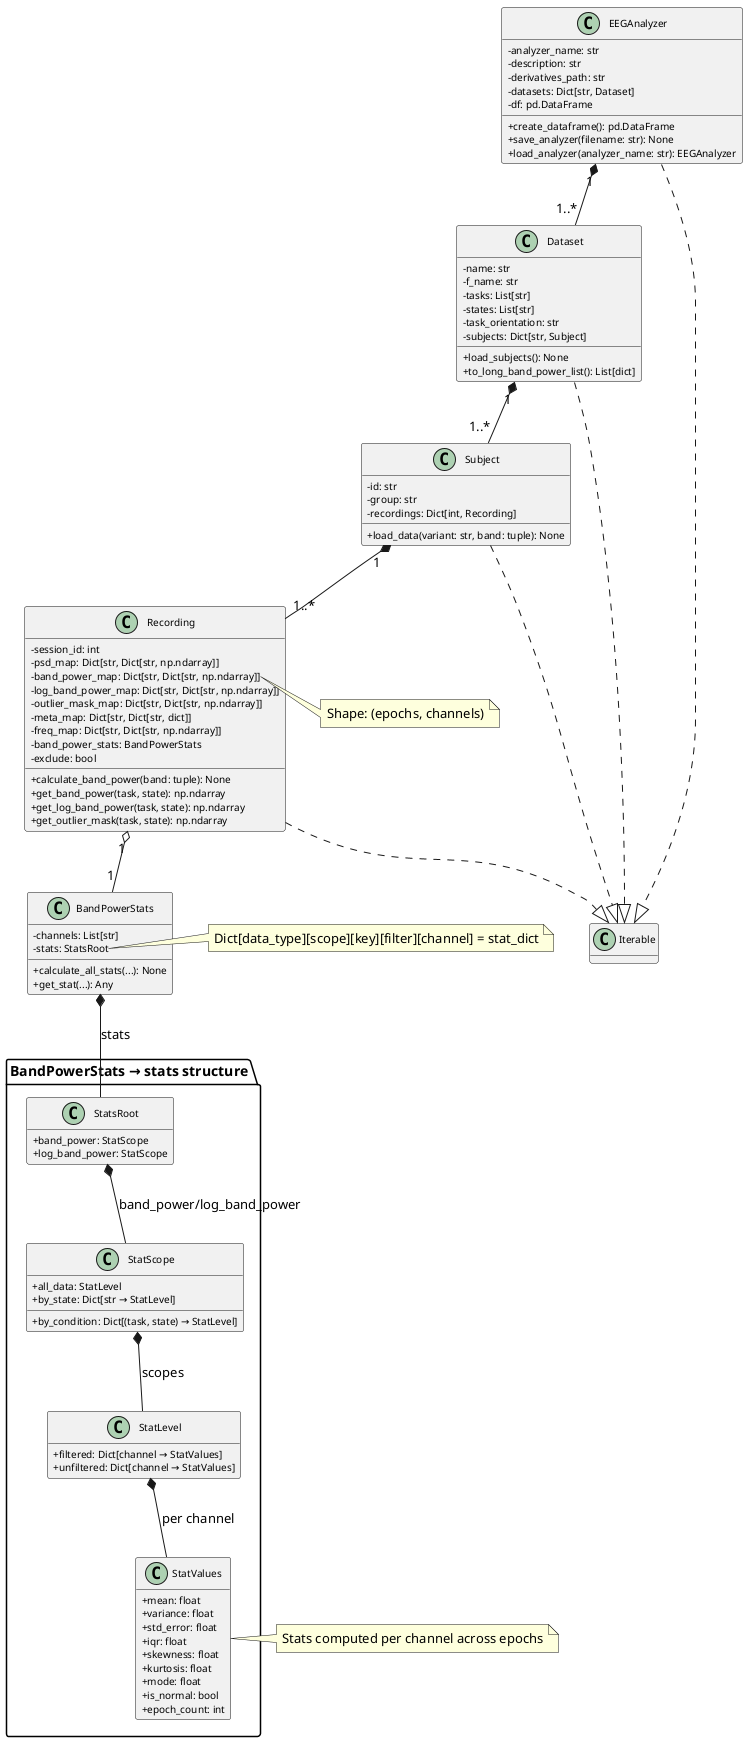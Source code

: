 @startuml
skinparam classAttributeIconSize 0
skinparam classFontSize 11
skinparam classAttributeFontSize 10
skinparam classMethodFontSize 10
hide empty methods

'=====================================
' Core Classes
'=====================================

class EEGAnalyzer {
  - analyzer_name: str
  - description: str
  - derivatives_path: str
  - datasets: Dict[str, Dataset]
  - df: pd.DataFrame
  + create_dataframe(): pd.DataFrame
  + save_analyzer(filename: str): None
  + load_analyzer(analyzer_name: str): EEGAnalyzer
}

class Dataset {
  - name: str
  - f_name: str
  - tasks: List[str]
  - states: List[str]
  - task_orientation: str
  - subjects: Dict[str, Subject]
  + load_subjects(): None
  + to_long_band_power_list(): List[dict]
}

class Subject {
  - id: str
  - group: str
  - recordings: Dict[int, Recording]
  + load_data(variant: str, band: tuple): None
}

class Recording {
  - session_id: int
  - psd_map: Dict[str, Dict[str, np.ndarray]]
  - band_power_map: Dict[str, Dict[str, np.ndarray]]
  - log_band_power_map: Dict[str, Dict[str, np.ndarray]]
  - outlier_mask_map: Dict[str, Dict[str, np.ndarray]]
  - meta_map: Dict[str, Dict[str, dict]]
  - freq_map: Dict[str, Dict[str, np.ndarray]]
  - band_power_stats: BandPowerStats
  - exclude: bool
  + calculate_band_power(band: tuple): None
  + get_band_power(task, state): np.ndarray
  + get_log_band_power(task, state): np.ndarray
  + get_outlier_mask(task, state): np.ndarray
}

class BandPowerStats {
  - channels: List[str]
  - stats: StatsRoot
  + calculate_all_stats(...): None
  + get_stat(...): Any
}

'=====================================
' Stats Dictionary Breakdown (Fixed)
'=====================================

package "BandPowerStats → stats structure" {
  class StatsRoot {
    + band_power: StatScope
    + log_band_power: StatScope
  }

  class StatScope {
    + all_data: StatLevel
    + by_state: Dict[str → StatLevel]
    + by_condition: Dict[(task, state) → StatLevel]
  }

  class StatLevel {
    + filtered: Dict[channel → StatValues]
    + unfiltered: Dict[channel → StatValues]
  }

  class StatValues {
    + mean: float
    + variance: float
    + std_error: float
    + iqr: float
    + skewness: float
    + kurtosis: float
    + mode: float
    + is_normal: bool
    + epoch_count: int
  }

  StatsRoot *-- StatScope : band_power/log_band_power
  StatScope *-- StatLevel : scopes
  StatLevel *-- StatValues : per channel
}

'=====================================
' Relationships
'=====================================

EEGAnalyzer "1" *-- "1..*" Dataset
Dataset "1" *-- "1..*" Subject
Subject "1" *-- "1..*" Recording
Recording "1" o-- "1" BandPowerStats
BandPowerStats *-- StatsRoot : stats

'=====================================
' Iterator Interfaces
'=====================================

EEGAnalyzer ..|> Iterable
Dataset ..|> Iterable
Subject ..|> Iterable
Recording ..|> Iterable

note right of Recording::band_power_map
  Shape: (epochs, channels)
end note

note right of BandPowerStats::stats
  Dict[data_type][scope][key][filter][channel] = stat_dict
end note

note right of StatValues
  Stats computed per channel across epochs
end note

@enduml

